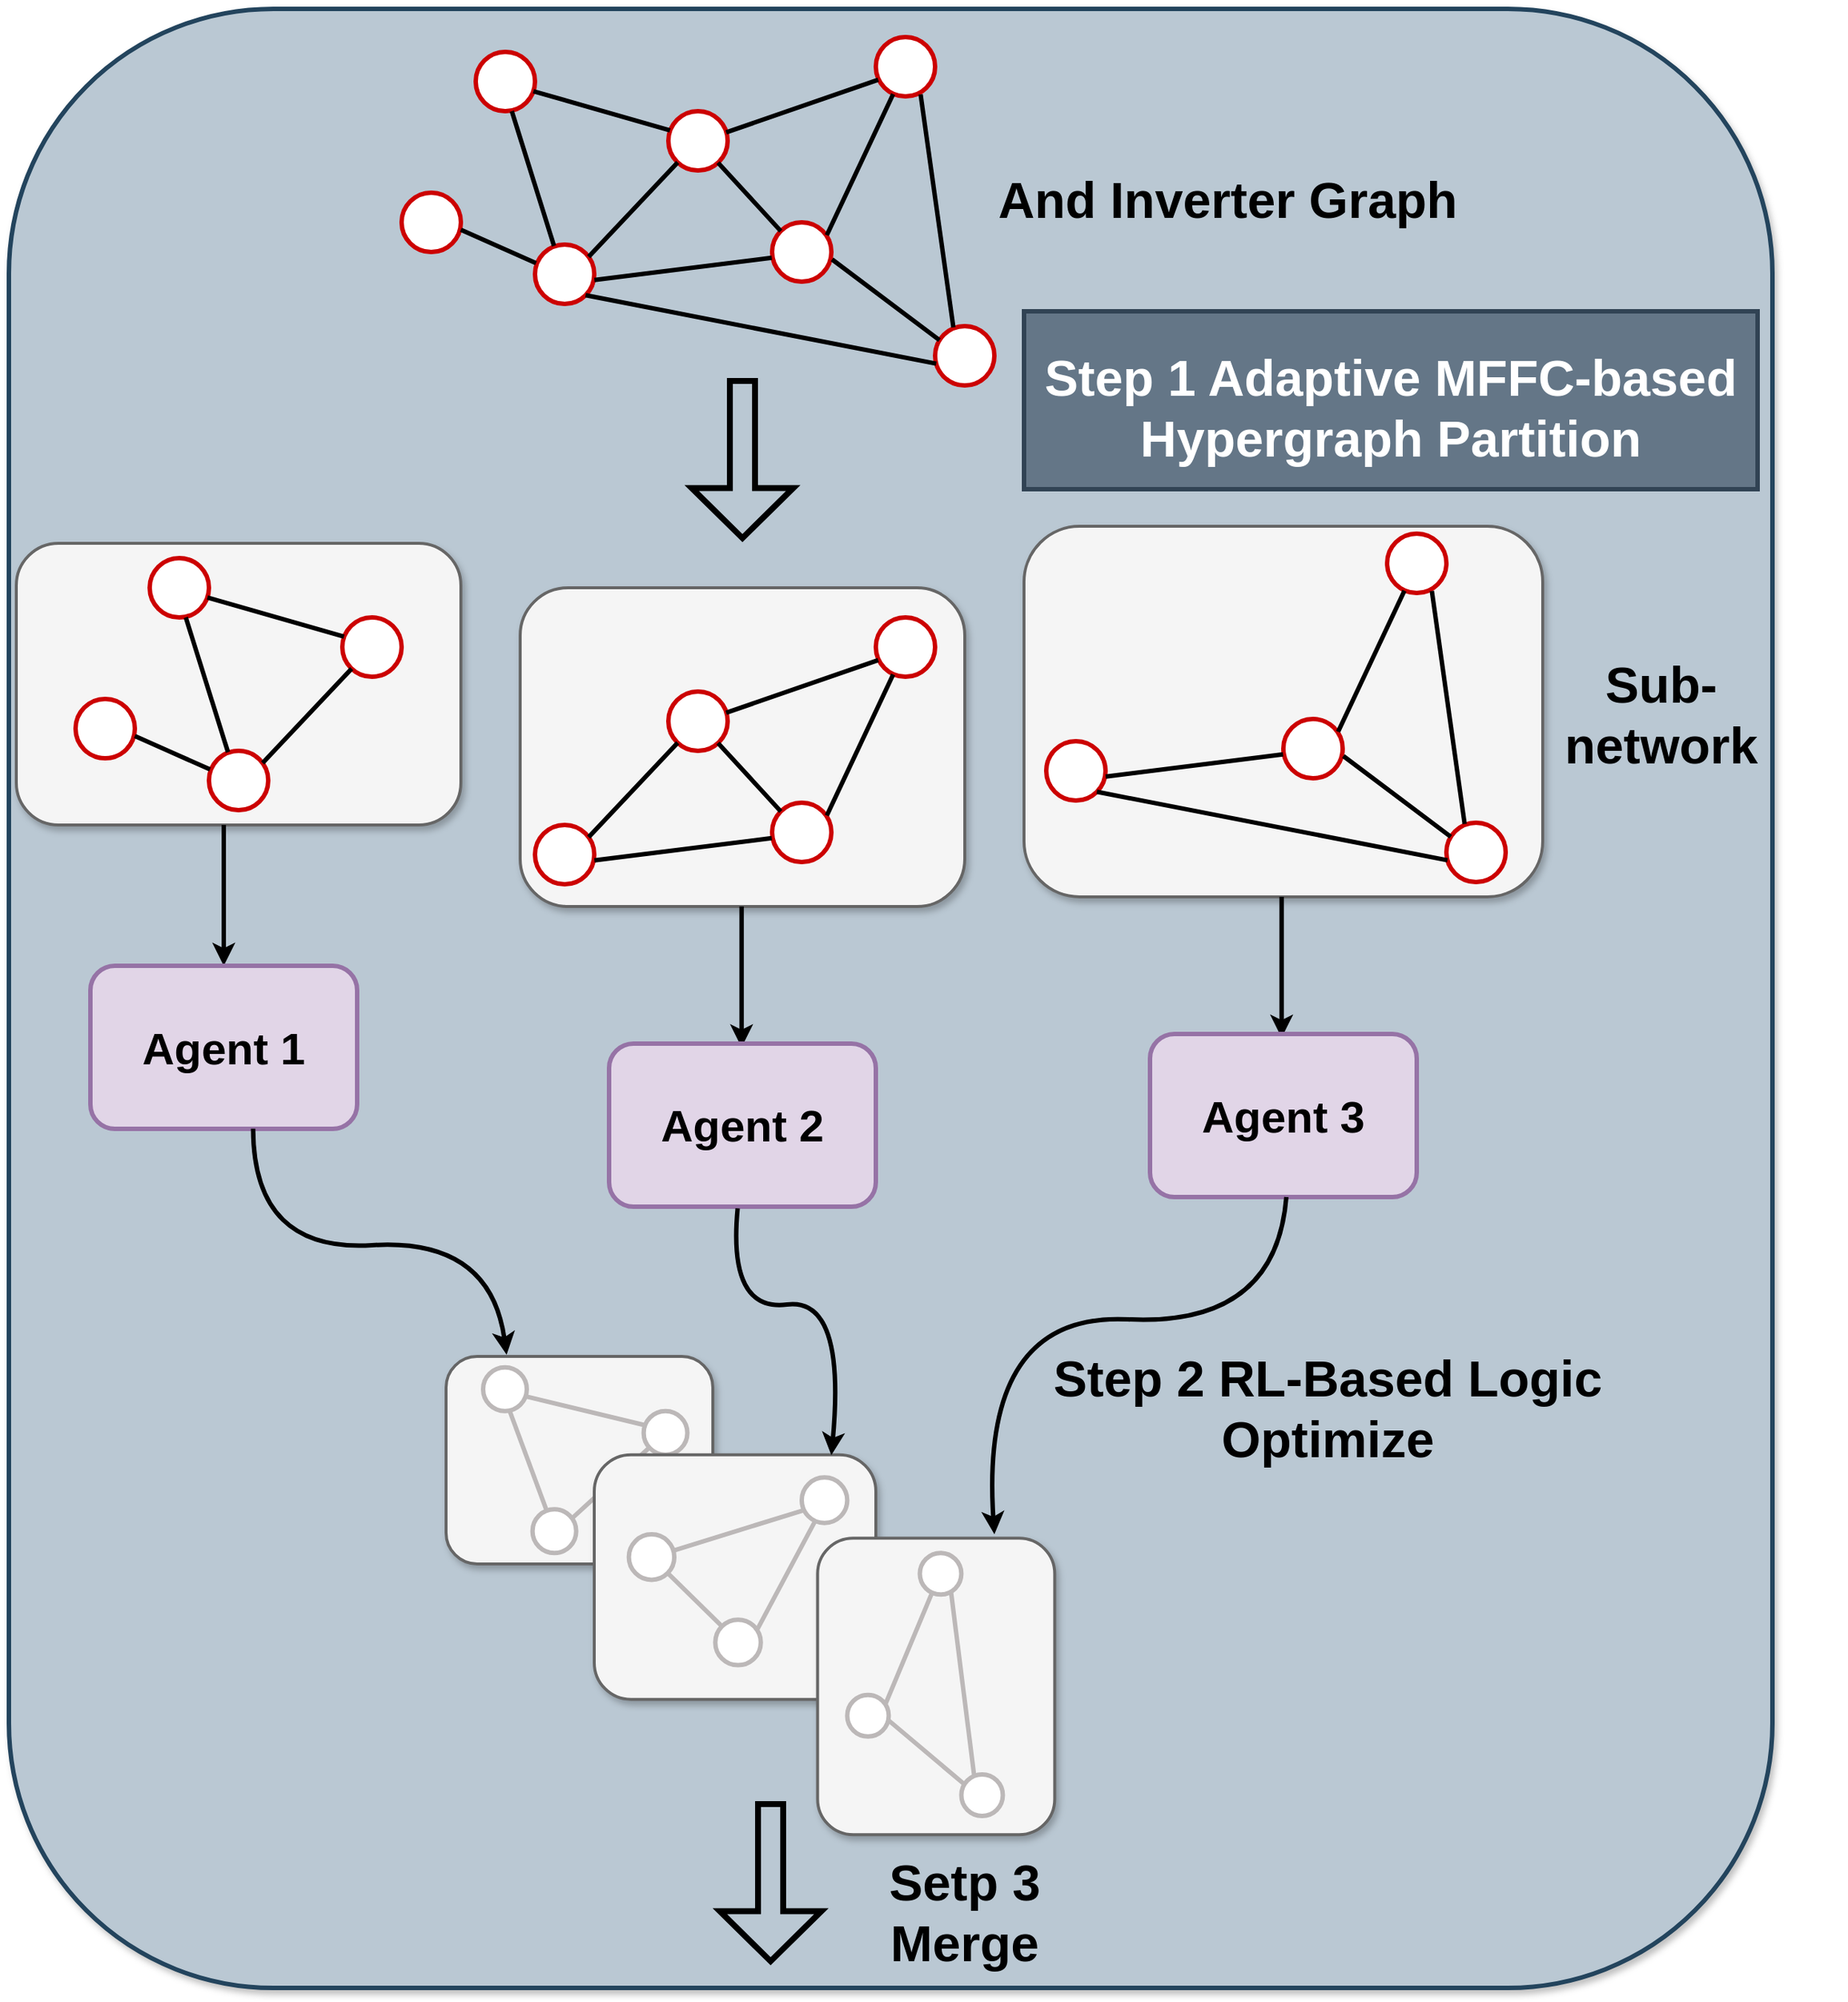 <mxfile version="24.7.6">
  <diagram name="第 1 页" id="2leY5HMp6Ett028nWdfq">
    <mxGraphModel dx="3269" dy="2543" grid="1" gridSize="10" guides="1" tooltips="1" connect="1" arrows="1" fold="1" page="1" pageScale="1" pageWidth="1250" pageHeight="1350" math="0" shadow="0">
      <root>
        <mxCell id="0" />
        <mxCell id="1" parent="0" />
        <mxCell id="fF_E_2u3Eg9KzYEJppuS-1" value="" style="rounded=1;whiteSpace=wrap;html=1;strokeWidth=3;shadow=1;fillColor=#bac8d3;strokeColor=#23445d;" parent="1" vertex="1">
          <mxGeometry x="-1210" y="-1344" width="1190" height="1335" as="geometry" />
        </mxCell>
        <mxCell id="MMd7Z6TBkllvfIrQ2Aga-56" value="" style="rounded=1;whiteSpace=wrap;html=1;fillColor=#f5f5f5;fontColor=#333333;strokeColor=#666666;strokeWidth=2;shadow=1;" parent="1" vertex="1">
          <mxGeometry x="-525" y="-995" width="350" height="250" as="geometry" />
        </mxCell>
        <mxCell id="MMd7Z6TBkllvfIrQ2Aga-55" value="" style="rounded=1;whiteSpace=wrap;html=1;fillColor=#f5f5f5;fontColor=#333333;strokeColor=#666666;strokeWidth=2;shadow=1;" parent="1" vertex="1">
          <mxGeometry x="-865" y="-953.5" width="300" height="215" as="geometry" />
        </mxCell>
        <mxCell id="MMd7Z6TBkllvfIrQ2Aga-54" value="" style="rounded=1;whiteSpace=wrap;html=1;fillColor=#f5f5f5;fontColor=#333333;strokeColor=#666666;strokeWidth=2;shadow=1;" parent="1" vertex="1">
          <mxGeometry x="-1205" y="-983.5" width="300" height="190" as="geometry" />
        </mxCell>
        <mxCell id="MMd7Z6TBkllvfIrQ2Aga-1" value="" style="ellipse;whiteSpace=wrap;html=1;aspect=fixed;strokeColor=#CC0000;strokeWidth=3;" parent="1" vertex="1">
          <mxGeometry x="-895" y="-1315" width="40" height="40" as="geometry" />
        </mxCell>
        <mxCell id="MMd7Z6TBkllvfIrQ2Aga-2" value="" style="ellipse;whiteSpace=wrap;html=1;aspect=fixed;strokeColor=#CC0000;strokeWidth=3;" parent="1" vertex="1">
          <mxGeometry x="-855" y="-1185" width="40" height="40" as="geometry" />
        </mxCell>
        <mxCell id="MMd7Z6TBkllvfIrQ2Aga-3" value="" style="ellipse;whiteSpace=wrap;html=1;aspect=fixed;strokeColor=#CC0000;strokeWidth=3;" parent="1" vertex="1">
          <mxGeometry x="-765" y="-1275" width="40" height="40" as="geometry" />
        </mxCell>
        <mxCell id="MMd7Z6TBkllvfIrQ2Aga-4" value="" style="ellipse;whiteSpace=wrap;html=1;aspect=fixed;strokeColor=#CC0000;strokeWidth=3;" parent="1" vertex="1">
          <mxGeometry x="-695" y="-1200" width="40" height="40" as="geometry" />
        </mxCell>
        <mxCell id="MMd7Z6TBkllvfIrQ2Aga-5" value="" style="ellipse;whiteSpace=wrap;html=1;aspect=fixed;strokeColor=#CC0000;strokeWidth=3;" parent="1" vertex="1">
          <mxGeometry x="-625" y="-1325" width="40" height="40" as="geometry" />
        </mxCell>
        <mxCell id="MMd7Z6TBkllvfIrQ2Aga-6" value="" style="ellipse;whiteSpace=wrap;html=1;aspect=fixed;strokeColor=#CC0000;strokeWidth=3;" parent="1" vertex="1">
          <mxGeometry x="-585" y="-1130" width="40" height="40" as="geometry" />
        </mxCell>
        <mxCell id="MMd7Z6TBkllvfIrQ2Aga-7" value="" style="ellipse;whiteSpace=wrap;html=1;aspect=fixed;strokeColor=#CC0000;strokeWidth=3;" parent="1" vertex="1">
          <mxGeometry x="-945" y="-1220" width="40" height="40" as="geometry" />
        </mxCell>
        <mxCell id="MMd7Z6TBkllvfIrQ2Aga-8" value="" style="endArrow=none;html=1;rounded=0;strokeWidth=3;exitX=0.017;exitY=0.313;exitDx=0;exitDy=0;exitPerimeter=0;" parent="1" source="MMd7Z6TBkllvfIrQ2Aga-2" edge="1">
          <mxGeometry width="50" height="50" relative="1" as="geometry">
            <mxPoint x="-955" y="-1145" as="sourcePoint" />
            <mxPoint x="-905" y="-1195" as="targetPoint" />
          </mxGeometry>
        </mxCell>
        <mxCell id="MMd7Z6TBkllvfIrQ2Aga-9" value="" style="endArrow=none;html=1;rounded=0;strokeWidth=3;exitX=0.321;exitY=0.022;exitDx=0;exitDy=0;exitPerimeter=0;entryX=0.609;entryY=1;entryDx=0;entryDy=0;entryPerimeter=0;" parent="1" source="MMd7Z6TBkllvfIrQ2Aga-2" target="MMd7Z6TBkllvfIrQ2Aga-1" edge="1">
          <mxGeometry width="50" height="50" relative="1" as="geometry">
            <mxPoint x="-824" y="-1252" as="sourcePoint" />
            <mxPoint x="-875" y="-1275" as="targetPoint" />
          </mxGeometry>
        </mxCell>
        <mxCell id="MMd7Z6TBkllvfIrQ2Aga-10" value="" style="endArrow=none;html=1;rounded=0;strokeWidth=3;exitX=0.027;exitY=0.324;exitDx=0;exitDy=0;exitPerimeter=0;entryX=0.974;entryY=0.663;entryDx=0;entryDy=0;entryPerimeter=0;" parent="1" source="MMd7Z6TBkllvfIrQ2Aga-3" target="MMd7Z6TBkllvfIrQ2Aga-1" edge="1">
          <mxGeometry width="50" height="50" relative="1" as="geometry">
            <mxPoint x="-804" y="-1262" as="sourcePoint" />
            <mxPoint x="-855" y="-1285" as="targetPoint" />
          </mxGeometry>
        </mxCell>
        <mxCell id="MMd7Z6TBkllvfIrQ2Aga-11" value="" style="endArrow=none;html=1;rounded=0;strokeWidth=3;exitX=0.906;exitY=0.204;exitDx=0;exitDy=0;exitPerimeter=0;" parent="1" source="MMd7Z6TBkllvfIrQ2Aga-2" target="MMd7Z6TBkllvfIrQ2Aga-3" edge="1">
          <mxGeometry width="50" height="50" relative="1" as="geometry">
            <mxPoint x="-834" y="-1152" as="sourcePoint" />
            <mxPoint x="-885" y="-1175" as="targetPoint" />
          </mxGeometry>
        </mxCell>
        <mxCell id="MMd7Z6TBkllvfIrQ2Aga-12" value="" style="endArrow=none;html=1;rounded=0;strokeWidth=3;exitX=1.003;exitY=0.597;exitDx=0;exitDy=0;exitPerimeter=0;entryX=-0.006;entryY=0.597;entryDx=0;entryDy=0;entryPerimeter=0;" parent="1" source="MMd7Z6TBkllvfIrQ2Aga-2" target="MMd7Z6TBkllvfIrQ2Aga-4" edge="1">
          <mxGeometry width="50" height="50" relative="1" as="geometry">
            <mxPoint x="-809" y="-1167" as="sourcePoint" />
            <mxPoint x="-749" y="-1230" as="targetPoint" />
          </mxGeometry>
        </mxCell>
        <mxCell id="MMd7Z6TBkllvfIrQ2Aga-13" value="" style="endArrow=none;html=1;rounded=0;strokeWidth=3;entryX=0;entryY=0;entryDx=0;entryDy=0;" parent="1" source="MMd7Z6TBkllvfIrQ2Aga-3" target="MMd7Z6TBkllvfIrQ2Aga-4" edge="1">
          <mxGeometry width="50" height="50" relative="1" as="geometry">
            <mxPoint x="-805" y="-1151" as="sourcePoint" />
            <mxPoint x="-683" y="-1160" as="targetPoint" />
          </mxGeometry>
        </mxCell>
        <mxCell id="MMd7Z6TBkllvfIrQ2Aga-14" value="" style="endArrow=none;html=1;rounded=0;strokeWidth=3;exitX=0.975;exitY=0.358;exitDx=0;exitDy=0;exitPerimeter=0;entryX=0.04;entryY=0.72;entryDx=0;entryDy=0;entryPerimeter=0;" parent="1" source="MMd7Z6TBkllvfIrQ2Aga-3" target="MMd7Z6TBkllvfIrQ2Aga-5" edge="1">
          <mxGeometry width="50" height="50" relative="1" as="geometry">
            <mxPoint x="-809" y="-1167" as="sourcePoint" />
            <mxPoint x="-749" y="-1230" as="targetPoint" />
          </mxGeometry>
        </mxCell>
        <mxCell id="MMd7Z6TBkllvfIrQ2Aga-15" value="" style="endArrow=none;html=1;rounded=0;strokeWidth=3;entryX=0.923;entryY=0.216;entryDx=0;entryDy=0;exitX=0.292;exitY=0.963;exitDx=0;exitDy=0;exitPerimeter=0;entryPerimeter=0;" parent="1" source="MMd7Z6TBkllvfIrQ2Aga-5" target="MMd7Z6TBkllvfIrQ2Aga-4" edge="1">
          <mxGeometry width="50" height="50" relative="1" as="geometry">
            <mxPoint x="-722" y="-1230" as="sourcePoint" />
            <mxPoint x="-679" y="-1184" as="targetPoint" />
          </mxGeometry>
        </mxCell>
        <mxCell id="MMd7Z6TBkllvfIrQ2Aga-16" value="" style="endArrow=none;html=1;rounded=0;strokeWidth=3;exitX=1.012;exitY=0.625;exitDx=0;exitDy=0;exitPerimeter=0;entryX=0.073;entryY=0.237;entryDx=0;entryDy=0;entryPerimeter=0;" parent="1" source="MMd7Z6TBkllvfIrQ2Aga-4" target="MMd7Z6TBkllvfIrQ2Aga-6" edge="1">
          <mxGeometry width="50" height="50" relative="1" as="geometry">
            <mxPoint x="-722" y="-1230" as="sourcePoint" />
            <mxPoint x="-555" y="-1135" as="targetPoint" />
          </mxGeometry>
        </mxCell>
        <mxCell id="MMd7Z6TBkllvfIrQ2Aga-17" value="" style="endArrow=none;html=1;rounded=0;strokeWidth=3;entryX=0.308;entryY=0.021;entryDx=0;entryDy=0;exitX=0.755;exitY=0.968;exitDx=0;exitDy=0;exitPerimeter=0;entryPerimeter=0;" parent="1" source="MMd7Z6TBkllvfIrQ2Aga-5" target="MMd7Z6TBkllvfIrQ2Aga-6" edge="1">
          <mxGeometry width="50" height="50" relative="1" as="geometry">
            <mxPoint x="-603" y="-1276" as="sourcePoint" />
            <mxPoint x="-648" y="-1181" as="targetPoint" />
          </mxGeometry>
        </mxCell>
        <mxCell id="MMd7Z6TBkllvfIrQ2Aga-18" value="" style="ellipse;whiteSpace=wrap;html=1;aspect=fixed;strokeColor=#CC0000;strokeWidth=3;" parent="1" vertex="1">
          <mxGeometry x="-1115" y="-973.5" width="40" height="40" as="geometry" />
        </mxCell>
        <mxCell id="MMd7Z6TBkllvfIrQ2Aga-19" value="" style="ellipse;whiteSpace=wrap;html=1;aspect=fixed;strokeColor=#CC0000;strokeWidth=3;" parent="1" vertex="1">
          <mxGeometry x="-1075" y="-843.5" width="40" height="40" as="geometry" />
        </mxCell>
        <mxCell id="MMd7Z6TBkllvfIrQ2Aga-20" value="" style="ellipse;whiteSpace=wrap;html=1;aspect=fixed;strokeColor=#CC0000;strokeWidth=3;" parent="1" vertex="1">
          <mxGeometry x="-985" y="-933.5" width="40" height="40" as="geometry" />
        </mxCell>
        <mxCell id="MMd7Z6TBkllvfIrQ2Aga-21" value="" style="ellipse;whiteSpace=wrap;html=1;aspect=fixed;strokeColor=#CC0000;strokeWidth=3;" parent="1" vertex="1">
          <mxGeometry x="-1165" y="-878.5" width="40" height="40" as="geometry" />
        </mxCell>
        <mxCell id="MMd7Z6TBkllvfIrQ2Aga-22" value="" style="endArrow=none;html=1;rounded=0;strokeWidth=3;exitX=0.017;exitY=0.313;exitDx=0;exitDy=0;exitPerimeter=0;" parent="1" source="MMd7Z6TBkllvfIrQ2Aga-19" edge="1">
          <mxGeometry width="50" height="50" relative="1" as="geometry">
            <mxPoint x="-1175" y="-803.5" as="sourcePoint" />
            <mxPoint x="-1125" y="-853.5" as="targetPoint" />
          </mxGeometry>
        </mxCell>
        <mxCell id="MMd7Z6TBkllvfIrQ2Aga-23" value="" style="endArrow=none;html=1;rounded=0;strokeWidth=3;exitX=0.321;exitY=0.022;exitDx=0;exitDy=0;exitPerimeter=0;entryX=0.609;entryY=1;entryDx=0;entryDy=0;entryPerimeter=0;" parent="1" source="MMd7Z6TBkllvfIrQ2Aga-19" target="MMd7Z6TBkllvfIrQ2Aga-18" edge="1">
          <mxGeometry width="50" height="50" relative="1" as="geometry">
            <mxPoint x="-1044" y="-910.5" as="sourcePoint" />
            <mxPoint x="-1095" y="-933.5" as="targetPoint" />
          </mxGeometry>
        </mxCell>
        <mxCell id="MMd7Z6TBkllvfIrQ2Aga-24" value="" style="endArrow=none;html=1;rounded=0;strokeWidth=3;exitX=0.027;exitY=0.324;exitDx=0;exitDy=0;exitPerimeter=0;entryX=0.974;entryY=0.663;entryDx=0;entryDy=0;entryPerimeter=0;" parent="1" source="MMd7Z6TBkllvfIrQ2Aga-20" target="MMd7Z6TBkllvfIrQ2Aga-18" edge="1">
          <mxGeometry width="50" height="50" relative="1" as="geometry">
            <mxPoint x="-1024" y="-920.5" as="sourcePoint" />
            <mxPoint x="-1075" y="-943.5" as="targetPoint" />
          </mxGeometry>
        </mxCell>
        <mxCell id="MMd7Z6TBkllvfIrQ2Aga-25" value="" style="endArrow=none;html=1;rounded=0;strokeWidth=3;exitX=0.906;exitY=0.204;exitDx=0;exitDy=0;exitPerimeter=0;" parent="1" source="MMd7Z6TBkllvfIrQ2Aga-19" target="MMd7Z6TBkllvfIrQ2Aga-20" edge="1">
          <mxGeometry width="50" height="50" relative="1" as="geometry">
            <mxPoint x="-1054" y="-810.5" as="sourcePoint" />
            <mxPoint x="-1105" y="-833.5" as="targetPoint" />
          </mxGeometry>
        </mxCell>
        <mxCell id="MMd7Z6TBkllvfIrQ2Aga-35" value="" style="endArrow=none;html=1;rounded=0;strokeWidth=3;exitX=1;exitY=1;exitDx=0;exitDy=0;entryX=0.018;entryY=0.633;entryDx=0;entryDy=0;entryPerimeter=0;" parent="1" source="MMd7Z6TBkllvfIrQ2Aga-2" target="MMd7Z6TBkllvfIrQ2Aga-6" edge="1">
          <mxGeometry width="50" height="50" relative="1" as="geometry">
            <mxPoint x="-805" y="-1151" as="sourcePoint" />
            <mxPoint x="-535" y="-1125" as="targetPoint" />
          </mxGeometry>
        </mxCell>
        <mxCell id="MMd7Z6TBkllvfIrQ2Aga-36" value="" style="ellipse;whiteSpace=wrap;html=1;aspect=fixed;strokeColor=#CC0000;strokeWidth=3;" parent="1" vertex="1">
          <mxGeometry x="-855" y="-793.5" width="40" height="40" as="geometry" />
        </mxCell>
        <mxCell id="MMd7Z6TBkllvfIrQ2Aga-37" value="" style="ellipse;whiteSpace=wrap;html=1;aspect=fixed;strokeColor=#CC0000;strokeWidth=3;" parent="1" vertex="1">
          <mxGeometry x="-765" y="-883.5" width="40" height="40" as="geometry" />
        </mxCell>
        <mxCell id="MMd7Z6TBkllvfIrQ2Aga-38" value="" style="ellipse;whiteSpace=wrap;html=1;aspect=fixed;strokeColor=#CC0000;strokeWidth=3;" parent="1" vertex="1">
          <mxGeometry x="-695" y="-808.5" width="40" height="40" as="geometry" />
        </mxCell>
        <mxCell id="MMd7Z6TBkllvfIrQ2Aga-39" value="" style="ellipse;whiteSpace=wrap;html=1;aspect=fixed;strokeColor=#CC0000;strokeWidth=3;" parent="1" vertex="1">
          <mxGeometry x="-625" y="-933.5" width="40" height="40" as="geometry" />
        </mxCell>
        <mxCell id="MMd7Z6TBkllvfIrQ2Aga-40" value="" style="endArrow=none;html=1;rounded=0;strokeWidth=3;exitX=0.906;exitY=0.204;exitDx=0;exitDy=0;exitPerimeter=0;" parent="1" source="MMd7Z6TBkllvfIrQ2Aga-36" target="MMd7Z6TBkllvfIrQ2Aga-37" edge="1">
          <mxGeometry width="50" height="50" relative="1" as="geometry">
            <mxPoint x="-834" y="-760.5" as="sourcePoint" />
            <mxPoint x="-885" y="-783.5" as="targetPoint" />
          </mxGeometry>
        </mxCell>
        <mxCell id="MMd7Z6TBkllvfIrQ2Aga-41" value="" style="endArrow=none;html=1;rounded=0;strokeWidth=3;exitX=1.003;exitY=0.597;exitDx=0;exitDy=0;exitPerimeter=0;entryX=-0.006;entryY=0.597;entryDx=0;entryDy=0;entryPerimeter=0;" parent="1" source="MMd7Z6TBkllvfIrQ2Aga-36" target="MMd7Z6TBkllvfIrQ2Aga-38" edge="1">
          <mxGeometry width="50" height="50" relative="1" as="geometry">
            <mxPoint x="-809" y="-775.5" as="sourcePoint" />
            <mxPoint x="-749" y="-838.5" as="targetPoint" />
          </mxGeometry>
        </mxCell>
        <mxCell id="MMd7Z6TBkllvfIrQ2Aga-42" value="" style="endArrow=none;html=1;rounded=0;strokeWidth=3;entryX=0;entryY=0;entryDx=0;entryDy=0;" parent="1" source="MMd7Z6TBkllvfIrQ2Aga-37" target="MMd7Z6TBkllvfIrQ2Aga-38" edge="1">
          <mxGeometry width="50" height="50" relative="1" as="geometry">
            <mxPoint x="-805" y="-759.5" as="sourcePoint" />
            <mxPoint x="-683" y="-768.5" as="targetPoint" />
          </mxGeometry>
        </mxCell>
        <mxCell id="MMd7Z6TBkllvfIrQ2Aga-43" value="" style="endArrow=none;html=1;rounded=0;strokeWidth=3;exitX=0.975;exitY=0.358;exitDx=0;exitDy=0;exitPerimeter=0;entryX=0.04;entryY=0.72;entryDx=0;entryDy=0;entryPerimeter=0;" parent="1" source="MMd7Z6TBkllvfIrQ2Aga-37" target="MMd7Z6TBkllvfIrQ2Aga-39" edge="1">
          <mxGeometry width="50" height="50" relative="1" as="geometry">
            <mxPoint x="-809" y="-775.5" as="sourcePoint" />
            <mxPoint x="-749" y="-838.5" as="targetPoint" />
          </mxGeometry>
        </mxCell>
        <mxCell id="MMd7Z6TBkllvfIrQ2Aga-44" value="" style="endArrow=none;html=1;rounded=0;strokeWidth=3;entryX=0.923;entryY=0.216;entryDx=0;entryDy=0;exitX=0.292;exitY=0.963;exitDx=0;exitDy=0;exitPerimeter=0;entryPerimeter=0;" parent="1" source="MMd7Z6TBkllvfIrQ2Aga-39" target="MMd7Z6TBkllvfIrQ2Aga-38" edge="1">
          <mxGeometry width="50" height="50" relative="1" as="geometry">
            <mxPoint x="-722" y="-838.5" as="sourcePoint" />
            <mxPoint x="-679" y="-792.5" as="targetPoint" />
          </mxGeometry>
        </mxCell>
        <mxCell id="MMd7Z6TBkllvfIrQ2Aga-57" value="" style="ellipse;whiteSpace=wrap;html=1;aspect=fixed;strokeColor=#CC0000;strokeWidth=3;" parent="1" vertex="1">
          <mxGeometry x="-510" y="-850" width="40" height="40" as="geometry" />
        </mxCell>
        <mxCell id="MMd7Z6TBkllvfIrQ2Aga-58" value="" style="ellipse;whiteSpace=wrap;html=1;aspect=fixed;strokeColor=#CC0000;strokeWidth=3;" parent="1" vertex="1">
          <mxGeometry x="-350" y="-865" width="40" height="40" as="geometry" />
        </mxCell>
        <mxCell id="MMd7Z6TBkllvfIrQ2Aga-59" value="" style="ellipse;whiteSpace=wrap;html=1;aspect=fixed;strokeColor=#CC0000;strokeWidth=3;" parent="1" vertex="1">
          <mxGeometry x="-280" y="-990" width="40" height="40" as="geometry" />
        </mxCell>
        <mxCell id="MMd7Z6TBkllvfIrQ2Aga-60" value="" style="ellipse;whiteSpace=wrap;html=1;aspect=fixed;strokeColor=#CC0000;strokeWidth=3;" parent="1" vertex="1">
          <mxGeometry x="-240" y="-795" width="40" height="40" as="geometry" />
        </mxCell>
        <mxCell id="MMd7Z6TBkllvfIrQ2Aga-61" value="" style="endArrow=none;html=1;rounded=0;strokeWidth=3;exitX=1.003;exitY=0.597;exitDx=0;exitDy=0;exitPerimeter=0;entryX=-0.006;entryY=0.597;entryDx=0;entryDy=0;entryPerimeter=0;" parent="1" source="MMd7Z6TBkllvfIrQ2Aga-57" target="MMd7Z6TBkllvfIrQ2Aga-58" edge="1">
          <mxGeometry width="50" height="50" relative="1" as="geometry">
            <mxPoint x="-464" y="-832" as="sourcePoint" />
            <mxPoint x="-404" y="-895" as="targetPoint" />
          </mxGeometry>
        </mxCell>
        <mxCell id="MMd7Z6TBkllvfIrQ2Aga-62" value="" style="endArrow=none;html=1;rounded=0;strokeWidth=3;entryX=0.923;entryY=0.216;entryDx=0;entryDy=0;exitX=0.292;exitY=0.963;exitDx=0;exitDy=0;exitPerimeter=0;entryPerimeter=0;" parent="1" source="MMd7Z6TBkllvfIrQ2Aga-59" target="MMd7Z6TBkllvfIrQ2Aga-58" edge="1">
          <mxGeometry width="50" height="50" relative="1" as="geometry">
            <mxPoint x="-377" y="-895" as="sourcePoint" />
            <mxPoint x="-334" y="-849" as="targetPoint" />
          </mxGeometry>
        </mxCell>
        <mxCell id="MMd7Z6TBkllvfIrQ2Aga-63" value="" style="endArrow=none;html=1;rounded=0;strokeWidth=3;exitX=1.012;exitY=0.625;exitDx=0;exitDy=0;exitPerimeter=0;entryX=0.073;entryY=0.237;entryDx=0;entryDy=0;entryPerimeter=0;" parent="1" source="MMd7Z6TBkllvfIrQ2Aga-58" target="MMd7Z6TBkllvfIrQ2Aga-60" edge="1">
          <mxGeometry width="50" height="50" relative="1" as="geometry">
            <mxPoint x="-377" y="-895" as="sourcePoint" />
            <mxPoint x="-210" y="-800" as="targetPoint" />
          </mxGeometry>
        </mxCell>
        <mxCell id="MMd7Z6TBkllvfIrQ2Aga-64" value="" style="endArrow=none;html=1;rounded=0;strokeWidth=3;entryX=0.308;entryY=0.021;entryDx=0;entryDy=0;exitX=0.755;exitY=0.968;exitDx=0;exitDy=0;exitPerimeter=0;entryPerimeter=0;" parent="1" source="MMd7Z6TBkllvfIrQ2Aga-59" target="MMd7Z6TBkllvfIrQ2Aga-60" edge="1">
          <mxGeometry width="50" height="50" relative="1" as="geometry">
            <mxPoint x="-258" y="-941" as="sourcePoint" />
            <mxPoint x="-303" y="-846" as="targetPoint" />
          </mxGeometry>
        </mxCell>
        <mxCell id="MMd7Z6TBkllvfIrQ2Aga-65" value="" style="endArrow=none;html=1;rounded=0;strokeWidth=3;exitX=1;exitY=1;exitDx=0;exitDy=0;entryX=0.018;entryY=0.633;entryDx=0;entryDy=0;entryPerimeter=0;" parent="1" source="MMd7Z6TBkllvfIrQ2Aga-57" target="MMd7Z6TBkllvfIrQ2Aga-60" edge="1">
          <mxGeometry width="50" height="50" relative="1" as="geometry">
            <mxPoint x="-460" y="-816" as="sourcePoint" />
            <mxPoint x="-190" y="-790" as="targetPoint" />
          </mxGeometry>
        </mxCell>
        <mxCell id="MMd7Z6TBkllvfIrQ2Aga-66" value="&lt;font size=&quot;1&quot; style=&quot;&quot;&gt;&lt;b style=&quot;font-size: 34px;&quot;&gt;And Inverter Graph&lt;/b&gt;&lt;/font&gt;" style="text;html=1;align=center;verticalAlign=middle;whiteSpace=wrap;rounded=0;" parent="1" vertex="1">
          <mxGeometry x="-565" y="-1230" width="355" height="30" as="geometry" />
        </mxCell>
        <mxCell id="MMd7Z6TBkllvfIrQ2Aga-67" value="" style="shape=flexArrow;endArrow=classic;html=1;rounded=0;strokeWidth=4;endWidth=47.599;endSize=9.921;width=13.939;" parent="1" edge="1">
          <mxGeometry width="50" height="50" relative="1" as="geometry">
            <mxPoint x="-715" y="-1095" as="sourcePoint" />
            <mxPoint x="-715" y="-985" as="targetPoint" />
          </mxGeometry>
        </mxCell>
        <mxCell id="MMd7Z6TBkllvfIrQ2Aga-69" value="" style="endArrow=classic;html=1;rounded=0;strokeWidth=3;" parent="1" edge="1">
          <mxGeometry width="50" height="50" relative="1" as="geometry">
            <mxPoint x="-1065" y="-793.5" as="sourcePoint" />
            <mxPoint x="-1065" y="-698.5" as="targetPoint" />
          </mxGeometry>
        </mxCell>
        <mxCell id="MMd7Z6TBkllvfIrQ2Aga-70" value="" style="endArrow=classic;html=1;rounded=0;strokeWidth=3;" parent="1" edge="1">
          <mxGeometry width="50" height="50" relative="1" as="geometry">
            <mxPoint x="-715.59" y="-738.5" as="sourcePoint" />
            <mxPoint x="-715.59" y="-643.5" as="targetPoint" />
          </mxGeometry>
        </mxCell>
        <mxCell id="MMd7Z6TBkllvfIrQ2Aga-71" value="" style="endArrow=classic;html=1;rounded=0;strokeWidth=3;" parent="1" edge="1">
          <mxGeometry width="50" height="50" relative="1" as="geometry">
            <mxPoint x="-351.18" y="-745" as="sourcePoint" />
            <mxPoint x="-351.18" y="-650" as="targetPoint" />
          </mxGeometry>
        </mxCell>
        <mxCell id="MMd7Z6TBkllvfIrQ2Aga-72" value="&lt;font size=&quot;1&quot; style=&quot;&quot;&gt;&lt;b style=&quot;font-size: 30px;&quot;&gt;Agent 1&lt;/b&gt;&lt;/font&gt;" style="rounded=1;whiteSpace=wrap;html=1;fillColor=#e1d5e7;strokeColor=#9673a6;strokeWidth=3;" parent="1" vertex="1">
          <mxGeometry x="-1155" y="-698.5" width="180" height="110" as="geometry" />
        </mxCell>
        <mxCell id="MMd7Z6TBkllvfIrQ2Aga-73" value="&lt;font size=&quot;1&quot; style=&quot;&quot;&gt;&lt;b style=&quot;font-size: 30px;&quot;&gt;Agent 3&lt;/b&gt;&lt;/font&gt;" style="rounded=1;whiteSpace=wrap;html=1;fillColor=#e1d5e7;strokeColor=#9673a6;strokeWidth=3;" parent="1" vertex="1">
          <mxGeometry x="-440" y="-652.5" width="180" height="110" as="geometry" />
        </mxCell>
        <mxCell id="MMd7Z6TBkllvfIrQ2Aga-74" value="&lt;font size=&quot;1&quot; style=&quot;&quot;&gt;&lt;b style=&quot;font-size: 30px;&quot;&gt;Agent 2&lt;/b&gt;&lt;/font&gt;" style="rounded=1;whiteSpace=wrap;html=1;fillColor=#e1d5e7;strokeColor=#9673a6;strokeWidth=3;" parent="1" vertex="1">
          <mxGeometry x="-805" y="-646" width="180" height="110" as="geometry" />
        </mxCell>
        <mxCell id="MMd7Z6TBkllvfIrQ2Aga-75" value="&lt;font size=&quot;1&quot; style=&quot;&quot;&gt;&lt;b style=&quot;font-size: 34px;&quot;&gt;Sub-network&lt;/b&gt;&lt;/font&gt;" style="text;html=1;align=center;verticalAlign=middle;whiteSpace=wrap;rounded=0;" parent="1" vertex="1">
          <mxGeometry x="-165" y="-883.5" width="140" height="30" as="geometry" />
        </mxCell>
        <mxCell id="MMd7Z6TBkllvfIrQ2Aga-142" value="" style="group" parent="1" vertex="1" connectable="0">
          <mxGeometry x="-945" y="-435" width="510" height="322.63" as="geometry" />
        </mxCell>
        <mxCell id="MMd7Z6TBkllvfIrQ2Aga-143" value="" style="rounded=1;whiteSpace=wrap;html=1;fillColor=#f5f5f5;fontColor=#333333;strokeColor=#666666;strokeWidth=2;shadow=1;" parent="MMd7Z6TBkllvfIrQ2Aga-142" vertex="1">
          <mxGeometry x="30" width="180" height="140" as="geometry" />
        </mxCell>
        <mxCell id="MMd7Z6TBkllvfIrQ2Aga-144" value="" style="ellipse;whiteSpace=wrap;html=1;aspect=fixed;strokeColor=#bcb8b8;strokeWidth=3;" parent="MMd7Z6TBkllvfIrQ2Aga-142" vertex="1">
          <mxGeometry x="55" y="7.368" width="29.474" height="29.474" as="geometry" />
        </mxCell>
        <mxCell id="MMd7Z6TBkllvfIrQ2Aga-145" value="" style="ellipse;whiteSpace=wrap;html=1;aspect=fixed;strokeColor=#bcb8b8;strokeWidth=3;" parent="MMd7Z6TBkllvfIrQ2Aga-142" vertex="1">
          <mxGeometry x="88.333" y="103.158" width="29.474" height="29.474" as="geometry" />
        </mxCell>
        <mxCell id="MMd7Z6TBkllvfIrQ2Aga-146" value="" style="ellipse;whiteSpace=wrap;html=1;aspect=fixed;strokeColor=#bcb8b8;strokeWidth=3;" parent="MMd7Z6TBkllvfIrQ2Aga-142" vertex="1">
          <mxGeometry x="163.333" y="36.842" width="29.474" height="29.474" as="geometry" />
        </mxCell>
        <mxCell id="MMd7Z6TBkllvfIrQ2Aga-149" value="" style="endArrow=none;html=1;rounded=0;strokeWidth=3;exitX=0.321;exitY=0.022;exitDx=0;exitDy=0;exitPerimeter=0;entryX=0.609;entryY=1;entryDx=0;entryDy=0;entryPerimeter=0;strokeColor=#bcb8b8;" parent="MMd7Z6TBkllvfIrQ2Aga-142" source="MMd7Z6TBkllvfIrQ2Aga-145" target="MMd7Z6TBkllvfIrQ2Aga-144" edge="1">
          <mxGeometry width="50" height="50" relative="1" as="geometry">
            <mxPoint x="114.167" y="53.789" as="sourcePoint" />
            <mxPoint x="71.667" y="36.842" as="targetPoint" />
          </mxGeometry>
        </mxCell>
        <mxCell id="MMd7Z6TBkllvfIrQ2Aga-150" value="" style="endArrow=none;html=1;rounded=0;strokeWidth=3;exitX=0.027;exitY=0.324;exitDx=0;exitDy=0;exitPerimeter=0;entryX=0.974;entryY=0.663;entryDx=0;entryDy=0;entryPerimeter=0;strokeColor=#bcb8b8;" parent="MMd7Z6TBkllvfIrQ2Aga-142" source="MMd7Z6TBkllvfIrQ2Aga-146" target="MMd7Z6TBkllvfIrQ2Aga-144" edge="1">
          <mxGeometry width="50" height="50" relative="1" as="geometry">
            <mxPoint x="130.833" y="46.421" as="sourcePoint" />
            <mxPoint x="88.333" y="29.474" as="targetPoint" />
          </mxGeometry>
        </mxCell>
        <mxCell id="MMd7Z6TBkllvfIrQ2Aga-151" value="" style="endArrow=none;html=1;rounded=0;strokeWidth=3;exitX=0.906;exitY=0.204;exitDx=0;exitDy=0;exitPerimeter=0;strokeColor=#bcb8b8;" parent="MMd7Z6TBkllvfIrQ2Aga-142" source="MMd7Z6TBkllvfIrQ2Aga-145" target="MMd7Z6TBkllvfIrQ2Aga-146" edge="1">
          <mxGeometry width="50" height="50" relative="1" as="geometry">
            <mxPoint x="105.833" y="127.474" as="sourcePoint" />
            <mxPoint x="63.333" y="110.526" as="targetPoint" />
          </mxGeometry>
        </mxCell>
        <mxCell id="MMd7Z6TBkllvfIrQ2Aga-168" value="" style="rounded=1;whiteSpace=wrap;html=1;fillColor=#f5f5f5;fontColor=#333333;strokeColor=#666666;strokeWidth=2;shadow=1;" parent="MMd7Z6TBkllvfIrQ2Aga-142" vertex="1">
          <mxGeometry x="130" y="66.32" width="190" height="165" as="geometry" />
        </mxCell>
        <mxCell id="MMd7Z6TBkllvfIrQ2Aga-170" value="" style="ellipse;whiteSpace=wrap;html=1;aspect=fixed;strokeColor=#BCB8B8;strokeWidth=3;" parent="MMd7Z6TBkllvfIrQ2Aga-142" vertex="1">
          <mxGeometry x="153.333" y="120.041" width="30.698" height="30.698" as="geometry" />
        </mxCell>
        <mxCell id="MMd7Z6TBkllvfIrQ2Aga-171" value="" style="ellipse;whiteSpace=wrap;html=1;aspect=fixed;strokeColor=#BCB8B8;strokeWidth=3;" parent="MMd7Z6TBkllvfIrQ2Aga-142" vertex="1">
          <mxGeometry x="211.667" y="177.599" width="30.698" height="30.698" as="geometry" />
        </mxCell>
        <mxCell id="MMd7Z6TBkllvfIrQ2Aga-172" value="" style="ellipse;whiteSpace=wrap;html=1;aspect=fixed;strokeColor=#BCB8B8;strokeWidth=3;" parent="MMd7Z6TBkllvfIrQ2Aga-142" vertex="1">
          <mxGeometry x="270" y="81.669" width="30.698" height="30.698" as="geometry" />
        </mxCell>
        <mxCell id="MMd7Z6TBkllvfIrQ2Aga-175" value="" style="endArrow=none;html=1;rounded=0;strokeWidth=3;entryX=0;entryY=0;entryDx=0;entryDy=0;strokeColor=#BCB8B8;" parent="MMd7Z6TBkllvfIrQ2Aga-142" source="MMd7Z6TBkllvfIrQ2Aga-170" target="MMd7Z6TBkllvfIrQ2Aga-171" edge="1">
          <mxGeometry width="50" height="50" relative="1" as="geometry">
            <mxPoint x="120" y="215.204" as="sourcePoint" />
            <mxPoint x="221.667" y="208.297" as="targetPoint" />
          </mxGeometry>
        </mxCell>
        <mxCell id="MMd7Z6TBkllvfIrQ2Aga-176" value="" style="endArrow=none;html=1;rounded=0;strokeWidth=3;exitX=0.975;exitY=0.358;exitDx=0;exitDy=0;exitPerimeter=0;entryX=0.04;entryY=0.72;entryDx=0;entryDy=0;entryPerimeter=0;strokeColor=#BCB8B8;" parent="MMd7Z6TBkllvfIrQ2Aga-142" source="MMd7Z6TBkllvfIrQ2Aga-170" target="MMd7Z6TBkllvfIrQ2Aga-172" edge="1">
          <mxGeometry width="50" height="50" relative="1" as="geometry">
            <mxPoint x="116.667" y="202.925" as="sourcePoint" />
            <mxPoint x="166.667" y="154.576" as="targetPoint" />
          </mxGeometry>
        </mxCell>
        <mxCell id="MMd7Z6TBkllvfIrQ2Aga-177" value="" style="endArrow=none;html=1;rounded=0;strokeWidth=3;entryX=0.923;entryY=0.216;entryDx=0;entryDy=0;exitX=0.292;exitY=0.963;exitDx=0;exitDy=0;exitPerimeter=0;entryPerimeter=0;strokeColor=#BCB8B8;" parent="MMd7Z6TBkllvfIrQ2Aga-142" source="MMd7Z6TBkllvfIrQ2Aga-172" target="MMd7Z6TBkllvfIrQ2Aga-171" edge="1">
          <mxGeometry width="50" height="50" relative="1" as="geometry">
            <mxPoint x="189.167" y="154.576" as="sourcePoint" />
            <mxPoint x="225" y="189.878" as="targetPoint" />
          </mxGeometry>
        </mxCell>
        <mxCell id="MMd7Z6TBkllvfIrQ2Aga-220" value="" style="group" parent="MMd7Z6TBkllvfIrQ2Aga-142" vertex="1" connectable="0">
          <mxGeometry x="300.7" y="132.63" width="150" height="190" as="geometry" />
        </mxCell>
        <mxCell id="MMd7Z6TBkllvfIrQ2Aga-218" value="" style="rounded=1;whiteSpace=wrap;html=1;fillColor=#f5f5f5;fontColor=#333333;strokeColor=#666666;strokeWidth=2;shadow=1;" parent="MMd7Z6TBkllvfIrQ2Aga-220" vertex="1">
          <mxGeometry x="-20" y="-10" width="160" height="200" as="geometry" />
        </mxCell>
        <mxCell id="MMd7Z6TBkllvfIrQ2Aga-221" value="" style="ellipse;whiteSpace=wrap;html=1;aspect=fixed;strokeColor=#BCB8B8;strokeWidth=3;" parent="MMd7Z6TBkllvfIrQ2Aga-220" vertex="1">
          <mxGeometry y="95.745" width="28" height="28" as="geometry" />
        </mxCell>
        <mxCell id="MMd7Z6TBkllvfIrQ2Aga-222" value="" style="ellipse;whiteSpace=wrap;html=1;aspect=fixed;strokeColor=#BCB8B8;strokeWidth=3;" parent="MMd7Z6TBkllvfIrQ2Aga-220" vertex="1">
          <mxGeometry x="49" width="28" height="28" as="geometry" />
        </mxCell>
        <mxCell id="MMd7Z6TBkllvfIrQ2Aga-223" value="" style="ellipse;whiteSpace=wrap;html=1;aspect=fixed;strokeColor=#BCB8B8;strokeWidth=3;" parent="MMd7Z6TBkllvfIrQ2Aga-220" vertex="1">
          <mxGeometry x="77" y="149.362" width="28" height="28" as="geometry" />
        </mxCell>
        <mxCell id="MMd7Z6TBkllvfIrQ2Aga-224" value="" style="endArrow=none;html=1;rounded=0;strokeWidth=3;entryX=0.923;entryY=0.216;entryDx=0;entryDy=0;exitX=0.292;exitY=0.963;exitDx=0;exitDy=0;exitPerimeter=0;entryPerimeter=0;strokeColor=#BCB8B8;" parent="MMd7Z6TBkllvfIrQ2Aga-220" source="MMd7Z6TBkllvfIrQ2Aga-222" target="MMd7Z6TBkllvfIrQ2Aga-221" edge="1">
          <mxGeometry width="50" height="50" relative="1" as="geometry">
            <mxPoint x="-18.9" y="72.766" as="sourcePoint" />
            <mxPoint x="11.2" y="108" as="targetPoint" />
          </mxGeometry>
        </mxCell>
        <mxCell id="MMd7Z6TBkllvfIrQ2Aga-225" value="" style="endArrow=none;html=1;rounded=0;strokeWidth=3;exitX=1.012;exitY=0.625;exitDx=0;exitDy=0;exitPerimeter=0;entryX=0.073;entryY=0.237;entryDx=0;entryDy=0;entryPerimeter=0;strokeColor=#BCB8B8;" parent="MMd7Z6TBkllvfIrQ2Aga-220" source="MMd7Z6TBkllvfIrQ2Aga-221" target="MMd7Z6TBkllvfIrQ2Aga-223" edge="1">
          <mxGeometry width="50" height="50" relative="1" as="geometry">
            <mxPoint x="-18.9" y="72.766" as="sourcePoint" />
            <mxPoint x="98" y="145.532" as="targetPoint" />
          </mxGeometry>
        </mxCell>
        <mxCell id="MMd7Z6TBkllvfIrQ2Aga-226" value="" style="endArrow=none;html=1;rounded=0;strokeWidth=3;entryX=0.308;entryY=0.021;entryDx=0;entryDy=0;exitX=0.755;exitY=0.968;exitDx=0;exitDy=0;exitPerimeter=0;entryPerimeter=0;strokeColor=#BCB8B8;" parent="MMd7Z6TBkllvfIrQ2Aga-220" source="MMd7Z6TBkllvfIrQ2Aga-222" target="MMd7Z6TBkllvfIrQ2Aga-223" edge="1">
          <mxGeometry width="50" height="50" relative="1" as="geometry">
            <mxPoint x="64.4" y="37.532" as="sourcePoint" />
            <mxPoint x="32.9" y="110.298" as="targetPoint" />
          </mxGeometry>
        </mxCell>
        <mxCell id="MMd7Z6TBkllvfIrQ2Aga-200" value="" style="curved=1;endArrow=classic;html=1;rounded=0;strokeWidth=3;entryX=0.227;entryY=-0.008;entryDx=0;entryDy=0;entryPerimeter=0;exitX=0.61;exitY=0.999;exitDx=0;exitDy=0;exitPerimeter=0;" parent="1" source="MMd7Z6TBkllvfIrQ2Aga-72" target="MMd7Z6TBkllvfIrQ2Aga-143" edge="1">
          <mxGeometry width="50" height="50" relative="1" as="geometry">
            <mxPoint x="-1045" y="-585" as="sourcePoint" />
            <mxPoint x="-895" y="-735" as="targetPoint" />
            <Array as="points">
              <mxPoint x="-1045" y="-505" />
              <mxPoint x="-885" y="-515" />
            </Array>
          </mxGeometry>
        </mxCell>
        <mxCell id="MMd7Z6TBkllvfIrQ2Aga-202" value="" style="curved=1;endArrow=classic;html=1;rounded=0;strokeWidth=3;entryX=0.842;entryY=0.002;entryDx=0;entryDy=0;entryPerimeter=0;exitX=0.482;exitY=1.01;exitDx=0;exitDy=0;exitPerimeter=0;" parent="1" source="MMd7Z6TBkllvfIrQ2Aga-74" target="MMd7Z6TBkllvfIrQ2Aga-168" edge="1">
          <mxGeometry width="50" height="50" relative="1" as="geometry">
            <mxPoint x="-715" y="-535" as="sourcePoint" />
            <mxPoint x="-558" y="-389.5" as="targetPoint" />
            <Array as="points">
              <mxPoint x="-725" y="-465" />
              <mxPoint x="-645" y="-475" />
            </Array>
          </mxGeometry>
        </mxCell>
        <mxCell id="MMd7Z6TBkllvfIrQ2Aga-203" value="" style="curved=1;endArrow=classic;html=1;rounded=0;strokeWidth=3;exitX=0.482;exitY=1.01;exitDx=0;exitDy=0;exitPerimeter=0;" parent="1" edge="1">
          <mxGeometry width="50" height="50" relative="1" as="geometry">
            <mxPoint x="-348" y="-542.5" as="sourcePoint" />
            <mxPoint x="-545" y="-315" as="targetPoint" />
            <Array as="points">
              <mxPoint x="-355" y="-455" />
              <mxPoint x="-555" y="-465" />
            </Array>
          </mxGeometry>
        </mxCell>
        <mxCell id="MMd7Z6TBkllvfIrQ2Aga-228" value="&lt;b style=&quot;&quot;&gt;&lt;font style=&quot;font-size: 34px;&quot;&gt;Setp 3 Merge&lt;/font&gt;&lt;/b&gt;" style="text;html=1;align=center;verticalAlign=middle;whiteSpace=wrap;rounded=0;" parent="1" vertex="1">
          <mxGeometry x="-670" y="-75" width="210" height="30" as="geometry" />
        </mxCell>
        <mxCell id="MMd7Z6TBkllvfIrQ2Aga-229" value="" style="shape=flexArrow;endArrow=classic;html=1;rounded=0;strokeWidth=4;endWidth=47.599;endSize=9.921;width=13.939;" parent="1" edge="1">
          <mxGeometry width="50" height="50" relative="1" as="geometry">
            <mxPoint x="-696" y="-135" as="sourcePoint" />
            <mxPoint x="-696" y="-25" as="targetPoint" />
          </mxGeometry>
        </mxCell>
        <mxCell id="MMd7Z6TBkllvfIrQ2Aga-230" value="&lt;font size=&quot;1&quot; style=&quot;&quot;&gt;&lt;b style=&quot;font-size: 34px;&quot;&gt;Step 2 RL-Based Logic Optimize&lt;/b&gt;&lt;/font&gt;" style="text;html=1;align=center;verticalAlign=middle;whiteSpace=wrap;rounded=0;" parent="1" vertex="1">
          <mxGeometry x="-510" y="-415" width="380" height="30" as="geometry" />
        </mxCell>
        <mxCell id="LbmJ7f7Hz9VkS4XE6J_R-2" value="" style="rounded=0;whiteSpace=wrap;html=1;fillColor=#647687;fontColor=#ffffff;strokeColor=#314354;strokeWidth=3;" vertex="1" parent="1">
          <mxGeometry x="-525" y="-1140" width="495" height="120" as="geometry" />
        </mxCell>
        <mxCell id="MMd7Z6TBkllvfIrQ2Aga-68" value="&lt;b style=&quot;&quot;&gt;&lt;font color=&quot;#ffffff&quot; style=&quot;font-size: 34px;&quot;&gt;Step 1 Adaptive MFFC-based Hypergraph Partition&lt;/font&gt;&lt;/b&gt;" style="text;html=1;align=center;verticalAlign=middle;whiteSpace=wrap;rounded=0;" parent="1" vertex="1">
          <mxGeometry x="-585" y="-1090" width="615" height="30" as="geometry" />
        </mxCell>
      </root>
    </mxGraphModel>
  </diagram>
</mxfile>
